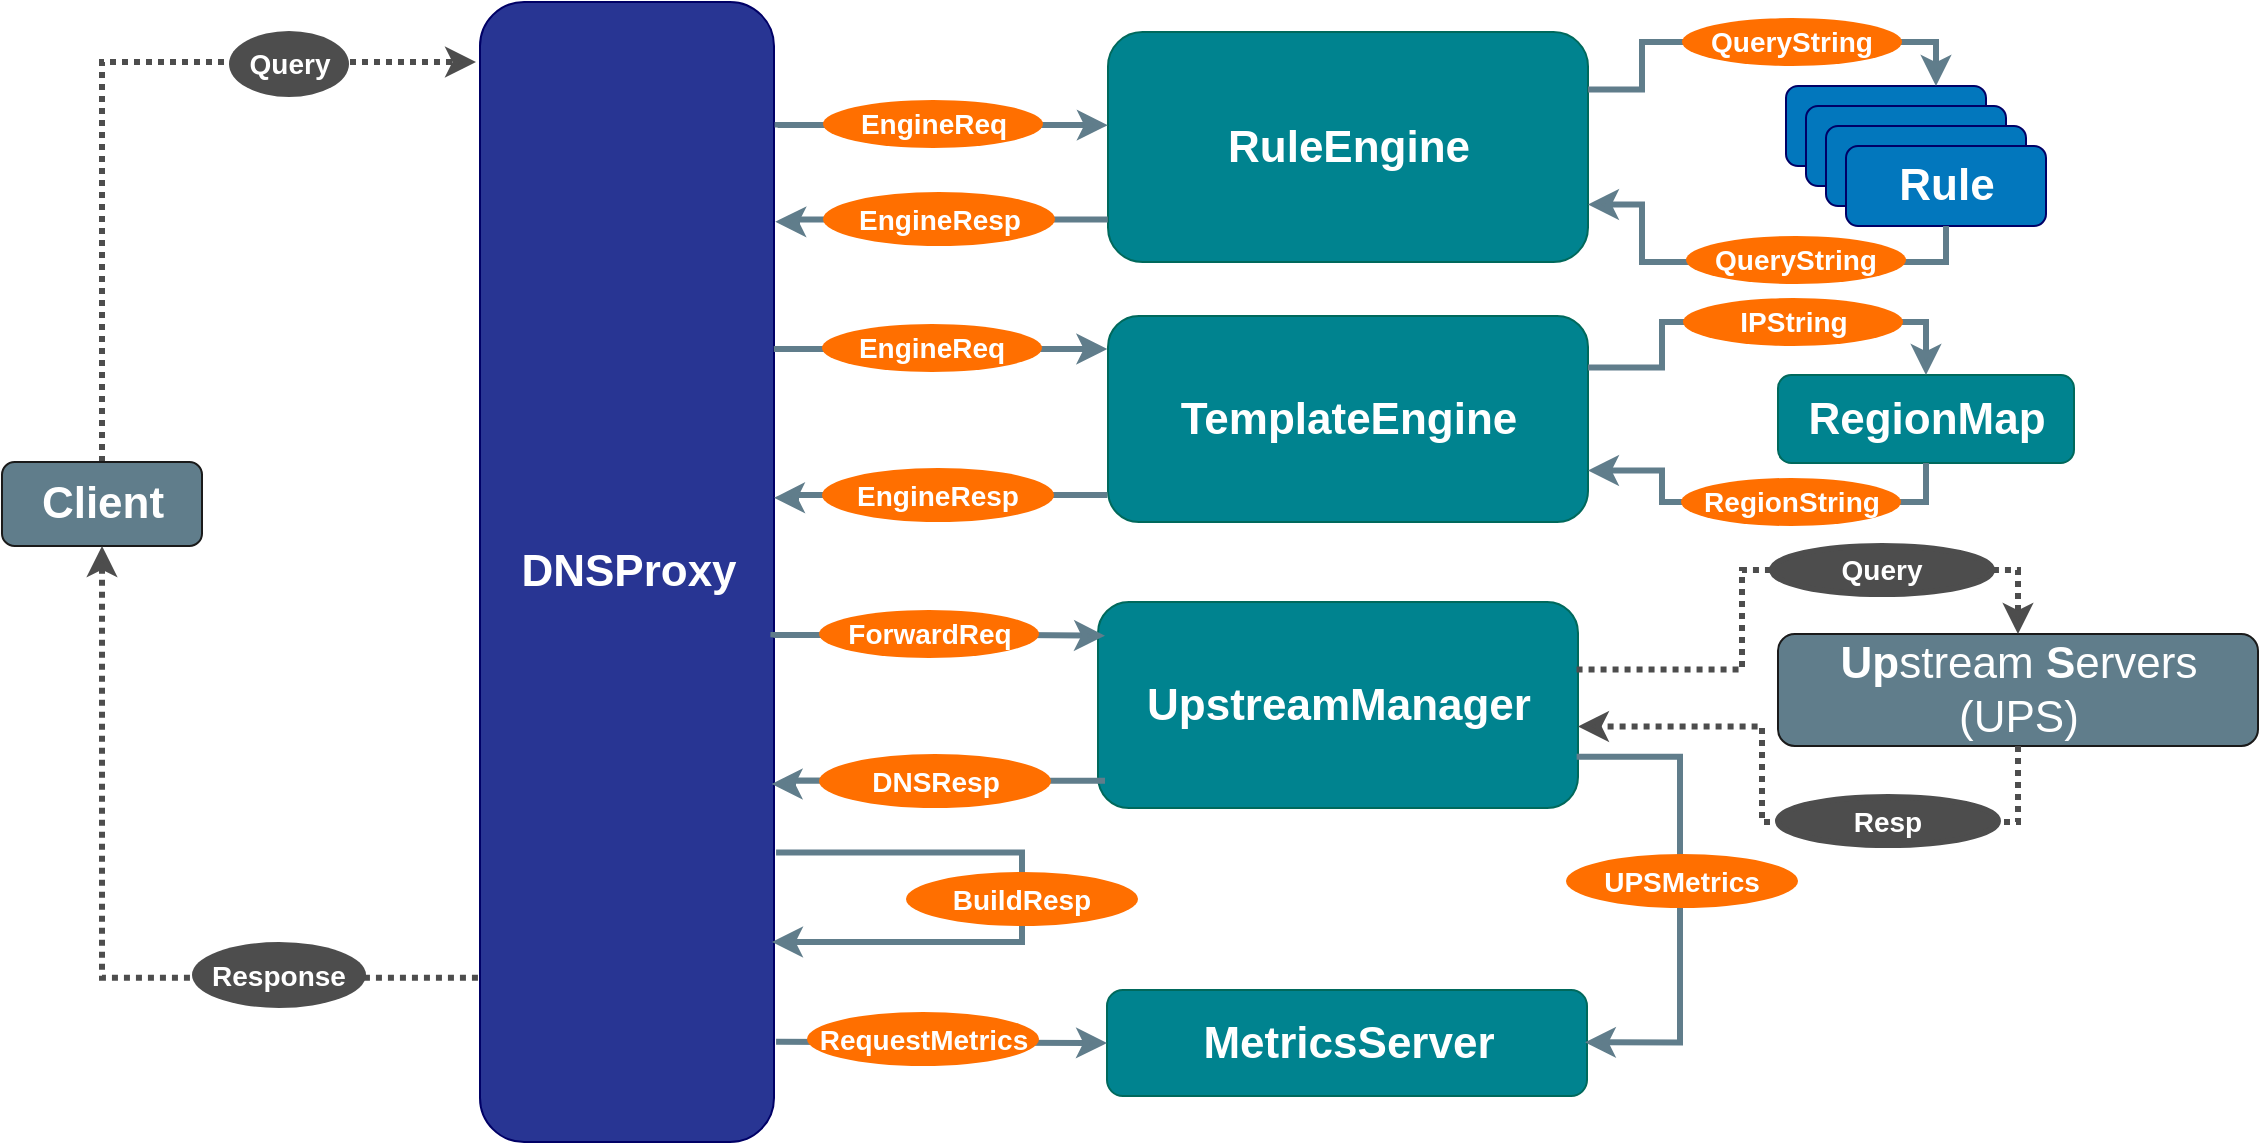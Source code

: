 <mxfile version="10.8.9" type="github"><diagram id="wGjyExzudLU_aMJ3NH6u" name="Page-1"><mxGraphModel dx="1394" dy="-324" grid="1" gridSize="10" guides="1" tooltips="1" connect="1" arrows="1" fold="1" page="1" pageScale="1" pageWidth="850" pageHeight="1100" math="0" shadow="0"><root><mxCell id="0"/><mxCell id="1" parent="0"/><mxCell id="iM7gkydmqoXoumoL_p6v-25" value="&lt;span&gt;DNSProxy&lt;/span&gt;&lt;br&gt;" style="rounded=1;fillColor=#283593;strokeColor=#000066;strokeWidth=1;shadow=0;html=1;fontColor=#FFFFFF;fontStyle=1;fontSize=22;horizontal=1;verticalAlign=middle;" vertex="1" parent="1"><mxGeometry x="249" y="1660" width="147" height="570" as="geometry"/></mxCell><mxCell id="iM7gkydmqoXoumoL_p6v-28" style="edgeStyle=orthogonalEdgeStyle;rounded=0;orthogonalLoop=1;jettySize=auto;html=1;labelBackgroundColor=#F44336;fontSize=12;fontColor=#FFFFFF;strokeWidth=3;strokeColor=#4D4D4D;shadow=0;exitX=0.5;exitY=0;exitDx=0;exitDy=0;dashed=1;dashPattern=1 1;" edge="1" parent="1" source="iM7gkydmqoXoumoL_p6v-31"><mxGeometry relative="1" as="geometry"><mxPoint x="40" y="1680" as="sourcePoint"/><mxPoint x="247" y="1690" as="targetPoint"/><Array as="points"><mxPoint x="60" y="1690"/><mxPoint x="247" y="1690"/></Array></mxGeometry></mxCell><mxCell id="iM7gkydmqoXoumoL_p6v-29" value="TemplateEngine&lt;br&gt;" style="rounded=1;fillColor=#00838f;strokeColor=#00695C;strokeWidth=1;shadow=0;html=1;fontColor=#FFFFFF;fontStyle=1;fontSize=22;horizontal=1;verticalAlign=middle;" vertex="1" parent="1"><mxGeometry x="563" y="1817" width="240" height="103" as="geometry"/></mxCell><mxCell id="iM7gkydmqoXoumoL_p6v-30" value="RuleEngine&lt;br&gt;" style="rounded=1;fillColor=#00838f;strokeColor=#00695C;strokeWidth=1;shadow=0;html=1;fontColor=#FFFFFF;fontStyle=1;fontSize=22;horizontal=1;verticalAlign=middle;" vertex="1" parent="1"><mxGeometry x="563" y="1675" width="240" height="115" as="geometry"/></mxCell><mxCell id="iM7gkydmqoXoumoL_p6v-31" value="Client&lt;br&gt;" style="rounded=1;fillColor=#607D8B;strokeColor=#1A1A1A;strokeWidth=1;shadow=0;html=1;fontColor=#FFFFFF;fontStyle=1;fontSize=22;horizontal=1;verticalAlign=middle;" vertex="1" parent="1"><mxGeometry x="10" y="1890" width="100" height="42" as="geometry"/></mxCell><mxCell id="iM7gkydmqoXoumoL_p6v-27" value="Query&lt;br style=&quot;font-size: 14px;&quot;&gt;" style="ellipse;whiteSpace=wrap;html=1;shadow=0;fontFamily=Helvetica;fontSize=14;fontColor=#FFFFFF;align=center;strokeWidth=3;fillColor=#4D4D4D;strokeColor=none;fontStyle=1" vertex="1" parent="1"><mxGeometry x="123.5" y="1674.5" width="60" height="33" as="geometry"/></mxCell><mxCell id="iM7gkydmqoXoumoL_p6v-42" style="edgeStyle=orthogonalEdgeStyle;rounded=0;orthogonalLoop=1;jettySize=auto;html=1;entryX=1;entryY=0.158;entryDx=0;entryDy=0;labelBackgroundColor=#F44336;fontSize=12;fontColor=#FFFFFF;strokeWidth=3;strokeColor=#607D8B;shadow=0;exitX=0;exitY=0.75;exitDx=0;exitDy=0;entryPerimeter=0;" edge="1" parent="1"><mxGeometry relative="1" as="geometry"><mxPoint x="562.667" y="1906.5" as="sourcePoint"/><mxPoint x="396" y="1907.929" as="targetPoint"/><Array as="points"><mxPoint x="407" y="1906.5"/><mxPoint x="407" y="1908.5"/></Array></mxGeometry></mxCell><mxCell id="iM7gkydmqoXoumoL_p6v-43" style="edgeStyle=orthogonalEdgeStyle;rounded=0;orthogonalLoop=1;jettySize=auto;html=1;entryX=0;entryY=0.25;entryDx=0;entryDy=0;labelBackgroundColor=#F44336;fontSize=12;fontColor=#FFFFFF;strokeWidth=3;strokeColor=#607D8B;shadow=0;exitX=1.009;exitY=0.08;exitDx=0;exitDy=0;exitPerimeter=0;" edge="1" parent="1"><mxGeometry relative="1" as="geometry"><mxPoint x="397.429" y="1834.929" as="sourcePoint"/><mxPoint x="562.667" y="1833.5" as="targetPoint"/><Array as="points"><mxPoint x="397" y="1833.5"/><mxPoint x="520" y="1833.5"/></Array></mxGeometry></mxCell><mxCell id="iM7gkydmqoXoumoL_p6v-44" value="EngineResp&lt;br style=&quot;font-size: 14px;&quot;&gt;" style="ellipse;whiteSpace=wrap;html=1;shadow=0;fontFamily=Helvetica;fontSize=14;fontColor=#FFFFFF;align=center;strokeWidth=3;fillColor=#ff6f00;strokeColor=none;fontStyle=1" vertex="1" parent="1"><mxGeometry x="420" y="1893" width="116" height="27" as="geometry"/></mxCell><mxCell id="iM7gkydmqoXoumoL_p6v-45" value="EngineReq&lt;br style=&quot;font-size: 14px;&quot;&gt;" style="ellipse;whiteSpace=wrap;html=1;shadow=0;fontFamily=Helvetica;fontSize=14;fontColor=#FFFFFF;align=center;strokeWidth=3;fillColor=#ff6f00;strokeColor=none;fontStyle=1" vertex="1" parent="1"><mxGeometry x="420" y="1821" width="110" height="24" as="geometry"/></mxCell><mxCell id="iM7gkydmqoXoumoL_p6v-46" style="edgeStyle=orthogonalEdgeStyle;rounded=0;orthogonalLoop=1;jettySize=auto;html=1;entryX=1;entryY=0.158;entryDx=0;entryDy=0;labelBackgroundColor=#F44336;fontSize=12;fontColor=#FFFFFF;strokeWidth=3;strokeColor=#607D8B;shadow=0;exitX=0;exitY=0.75;exitDx=0;exitDy=0;entryPerimeter=0;" edge="1" parent="1"><mxGeometry relative="1" as="geometry"><mxPoint x="562.929" y="1768.714" as="sourcePoint"/><mxPoint x="396.643" y="1769.857" as="targetPoint"/><Array as="points"><mxPoint x="407.5" y="1768.5"/><mxPoint x="407.5" y="1770.5"/></Array></mxGeometry></mxCell><mxCell id="iM7gkydmqoXoumoL_p6v-47" style="edgeStyle=orthogonalEdgeStyle;rounded=0;orthogonalLoop=1;jettySize=auto;html=1;entryX=0;entryY=0.25;entryDx=0;entryDy=0;labelBackgroundColor=#F44336;fontSize=12;fontColor=#FFFFFF;strokeWidth=3;strokeColor=#607D8B;shadow=0;exitX=1.009;exitY=0.08;exitDx=0;exitDy=0;exitPerimeter=0;" edge="1" parent="1"><mxGeometry relative="1" as="geometry"><mxPoint x="397.786" y="1722.714" as="sourcePoint"/><mxPoint x="562.929" y="1721.571" as="targetPoint"/><Array as="points"><mxPoint x="397.5" y="1721.5"/><mxPoint x="520.5" y="1721.5"/></Array></mxGeometry></mxCell><mxCell id="iM7gkydmqoXoumoL_p6v-48" value="EngineResp&lt;br style=&quot;font-size: 14px;&quot;&gt;" style="ellipse;whiteSpace=wrap;html=1;shadow=0;fontFamily=Helvetica;fontSize=14;fontColor=#FFFFFF;align=center;strokeWidth=3;fillColor=#ff6f00;strokeColor=none;fontStyle=1" vertex="1" parent="1"><mxGeometry x="420.5" y="1755" width="116" height="27" as="geometry"/></mxCell><mxCell id="iM7gkydmqoXoumoL_p6v-49" value="EngineReq&lt;br style=&quot;font-size: 14px;&quot;&gt;" style="ellipse;whiteSpace=wrap;html=1;shadow=0;fontFamily=Helvetica;fontSize=14;fontColor=#FFFFFF;align=center;strokeWidth=3;fillColor=#ff6f00;strokeColor=none;fontStyle=1" vertex="1" parent="1"><mxGeometry x="420.5" y="1709" width="110" height="24" as="geometry"/></mxCell><mxCell id="iM7gkydmqoXoumoL_p6v-54" value="" style="group" vertex="1" connectable="0" parent="1"><mxGeometry x="902" y="1702" width="130" height="70" as="geometry"/></mxCell><mxCell id="iM7gkydmqoXoumoL_p6v-50" value="Rule&lt;br&gt;" style="rounded=1;fillColor=#0277bd;strokeColor=#000066;strokeWidth=1;shadow=0;html=1;fontColor=#FFFFFF;fontStyle=1;fontSize=22;horizontal=1;verticalAlign=middle;" vertex="1" parent="iM7gkydmqoXoumoL_p6v-54"><mxGeometry width="100" height="40" as="geometry"/></mxCell><mxCell id="iM7gkydmqoXoumoL_p6v-51" value="Rule&lt;br&gt;" style="rounded=1;fillColor=#0277bd;strokeColor=#000066;strokeWidth=1;shadow=0;html=1;fontColor=#FFFFFF;fontStyle=1;fontSize=22;horizontal=1;verticalAlign=middle;" vertex="1" parent="iM7gkydmqoXoumoL_p6v-54"><mxGeometry x="10" y="10" width="100" height="40" as="geometry"/></mxCell><mxCell id="iM7gkydmqoXoumoL_p6v-52" value="Rule&lt;br&gt;" style="rounded=1;fillColor=#0277bd;strokeColor=#000066;strokeWidth=1;shadow=0;html=1;fontColor=#FFFFFF;fontStyle=1;fontSize=22;horizontal=1;verticalAlign=middle;" vertex="1" parent="iM7gkydmqoXoumoL_p6v-54"><mxGeometry x="20" y="20" width="100" height="40" as="geometry"/></mxCell><mxCell id="iM7gkydmqoXoumoL_p6v-53" value="Rule&lt;br&gt;" style="rounded=1;fillColor=#0277bd;strokeColor=#000066;strokeWidth=1;shadow=0;html=1;fontColor=#FFFFFF;fontStyle=1;fontSize=22;horizontal=1;verticalAlign=middle;" vertex="1" parent="iM7gkydmqoXoumoL_p6v-54"><mxGeometry x="30" y="30" width="100" height="40" as="geometry"/></mxCell><mxCell id="iM7gkydmqoXoumoL_p6v-55" style="edgeStyle=orthogonalEdgeStyle;rounded=0;orthogonalLoop=1;jettySize=auto;html=1;labelBackgroundColor=#F44336;fontSize=12;fontColor=#FFFFFF;strokeWidth=3;strokeColor=#607D8B;shadow=0;exitX=1;exitY=0.25;exitDx=0;exitDy=0;entryX=0.75;entryY=0;entryDx=0;entryDy=0;" edge="1" parent="1" source="iM7gkydmqoXoumoL_p6v-30" target="iM7gkydmqoXoumoL_p6v-50"><mxGeometry relative="1" as="geometry"><mxPoint x="870" y="1810" as="sourcePoint"/><mxPoint x="1000" y="1730" as="targetPoint"/><Array as="points"><mxPoint x="830" y="1704"/><mxPoint x="830" y="1680"/><mxPoint x="977" y="1680"/></Array></mxGeometry></mxCell><mxCell id="iM7gkydmqoXoumoL_p6v-56" value="QueryString&lt;br style=&quot;font-size: 14px;&quot;&gt;" style="ellipse;whiteSpace=wrap;html=1;shadow=0;fontFamily=Helvetica;fontSize=14;fontColor=#FFFFFF;align=center;strokeWidth=3;fillColor=#ff6f00;strokeColor=none;fontStyle=1" vertex="1" parent="1"><mxGeometry x="850" y="1668" width="110" height="24" as="geometry"/></mxCell><mxCell id="iM7gkydmqoXoumoL_p6v-58" style="edgeStyle=orthogonalEdgeStyle;rounded=0;orthogonalLoop=1;jettySize=auto;html=1;labelBackgroundColor=#F44336;fontSize=12;fontColor=#FFFFFF;strokeWidth=3;strokeColor=#607D8B;shadow=0;exitX=0.5;exitY=1;exitDx=0;exitDy=0;entryX=1;entryY=0.75;entryDx=0;entryDy=0;" edge="1" parent="1" source="iM7gkydmqoXoumoL_p6v-53" target="iM7gkydmqoXoumoL_p6v-30"><mxGeometry relative="1" as="geometry"><mxPoint x="813.138" y="1713.621" as="sourcePoint"/><mxPoint x="962.103" y="1712.241" as="targetPoint"/><Array as="points"><mxPoint x="982" y="1790"/><mxPoint x="830" y="1790"/><mxPoint x="830" y="1762"/></Array></mxGeometry></mxCell><mxCell id="iM7gkydmqoXoumoL_p6v-59" value="QueryString&lt;br style=&quot;font-size: 14px;&quot;&gt;" style="ellipse;whiteSpace=wrap;html=1;shadow=0;fontFamily=Helvetica;fontSize=14;fontColor=#FFFFFF;align=center;strokeWidth=3;fillColor=#ff6f00;strokeColor=none;fontStyle=1" vertex="1" parent="1"><mxGeometry x="852" y="1777" width="110" height="24" as="geometry"/></mxCell><mxCell id="iM7gkydmqoXoumoL_p6v-60" value="RegionMap&lt;br&gt;" style="rounded=1;fillColor=#00838f;strokeColor=#00695C;strokeWidth=1;shadow=0;html=1;fontColor=#FFFFFF;fontStyle=1;fontSize=22;horizontal=1;verticalAlign=middle;" vertex="1" parent="1"><mxGeometry x="898" y="1846.5" width="148" height="44" as="geometry"/></mxCell><mxCell id="iM7gkydmqoXoumoL_p6v-61" style="edgeStyle=orthogonalEdgeStyle;rounded=0;orthogonalLoop=1;jettySize=auto;html=1;labelBackgroundColor=#F44336;fontSize=12;fontColor=#FFFFFF;strokeWidth=3;strokeColor=#607D8B;shadow=0;exitX=1;exitY=0.25;exitDx=0;exitDy=0;entryX=0.5;entryY=0;entryDx=0;entryDy=0;" edge="1" parent="1" source="iM7gkydmqoXoumoL_p6v-29" target="iM7gkydmqoXoumoL_p6v-60"><mxGeometry relative="1" as="geometry"><mxPoint x="813.138" y="1713.621" as="sourcePoint"/><mxPoint x="986.931" y="1712.241" as="targetPoint"/><Array as="points"><mxPoint x="840" y="1843"/><mxPoint x="840" y="1820"/><mxPoint x="972" y="1820"/></Array></mxGeometry></mxCell><mxCell id="iM7gkydmqoXoumoL_p6v-62" value="IPString&lt;br style=&quot;font-size: 14px&quot;&gt;" style="ellipse;whiteSpace=wrap;html=1;shadow=0;fontFamily=Helvetica;fontSize=14;fontColor=#FFFFFF;align=center;strokeWidth=3;fillColor=#ff6f00;strokeColor=none;fontStyle=1" vertex="1" parent="1"><mxGeometry x="850.5" y="1808" width="110" height="24" as="geometry"/></mxCell><mxCell id="iM7gkydmqoXoumoL_p6v-63" style="edgeStyle=orthogonalEdgeStyle;rounded=0;orthogonalLoop=1;jettySize=auto;html=1;labelBackgroundColor=#F44336;fontSize=12;fontColor=#FFFFFF;strokeWidth=3;strokeColor=#607D8B;shadow=0;exitX=0.5;exitY=1;exitDx=0;exitDy=0;entryX=1;entryY=0.75;entryDx=0;entryDy=0;" edge="1" parent="1" source="iM7gkydmqoXoumoL_p6v-60" target="iM7gkydmqoXoumoL_p6v-29"><mxGeometry relative="1" as="geometry"><mxPoint x="813.138" y="1852.931" as="sourcePoint"/><mxPoint x="982.103" y="1856.379" as="targetPoint"/><Array as="points"><mxPoint x="972" y="1910"/><mxPoint x="840" y="1910"/><mxPoint x="840" y="1894"/></Array></mxGeometry></mxCell><mxCell id="iM7gkydmqoXoumoL_p6v-64" value="RegionString&lt;br style=&quot;font-size: 14px&quot;&gt;" style="ellipse;whiteSpace=wrap;html=1;shadow=0;fontFamily=Helvetica;fontSize=14;fontColor=#FFFFFF;align=center;strokeWidth=3;fillColor=#ff6f00;strokeColor=none;fontStyle=1" vertex="1" parent="1"><mxGeometry x="849.5" y="1898" width="110" height="24" as="geometry"/></mxCell><mxCell id="iM7gkydmqoXoumoL_p6v-65" value="UpstreamManager&lt;br&gt;" style="rounded=1;fillColor=#00838f;strokeColor=#00695C;strokeWidth=1;shadow=0;html=1;fontColor=#FFFFFF;fontStyle=1;fontSize=22;horizontal=1;verticalAlign=middle;" vertex="1" parent="1"><mxGeometry x="558" y="1960" width="240" height="103" as="geometry"/></mxCell><mxCell id="iM7gkydmqoXoumoL_p6v-66" style="edgeStyle=orthogonalEdgeStyle;rounded=0;orthogonalLoop=1;jettySize=auto;html=1;entryX=1;entryY=0.158;entryDx=0;entryDy=0;labelBackgroundColor=#F44336;fontSize=12;fontColor=#FFFFFF;strokeWidth=3;strokeColor=#607D8B;shadow=0;exitX=0;exitY=0.75;exitDx=0;exitDy=0;entryPerimeter=0;" edge="1" parent="1"><mxGeometry relative="1" as="geometry"><mxPoint x="561.5" y="2049.333" as="sourcePoint"/><mxPoint x="394.833" y="2051" as="targetPoint"/><Array as="points"><mxPoint x="405.5" y="2049.5"/><mxPoint x="405.5" y="2051.5"/></Array></mxGeometry></mxCell><mxCell id="iM7gkydmqoXoumoL_p6v-67" style="edgeStyle=orthogonalEdgeStyle;rounded=0;orthogonalLoop=1;jettySize=auto;html=1;entryX=0;entryY=0.25;entryDx=0;entryDy=0;labelBackgroundColor=#F44336;fontSize=12;fontColor=#FFFFFF;strokeWidth=3;strokeColor=#607D8B;shadow=0;exitX=1.009;exitY=0.08;exitDx=0;exitDy=0;exitPerimeter=0;" edge="1" parent="1"><mxGeometry relative="1" as="geometry"><mxPoint x="395.667" y="1977.667" as="sourcePoint"/><mxPoint x="561.5" y="1976.833" as="targetPoint"/><Array as="points"><mxPoint x="395.5" y="1976.5"/><mxPoint x="518.5" y="1976.5"/></Array></mxGeometry></mxCell><mxCell id="iM7gkydmqoXoumoL_p6v-68" value="DNSResp&lt;br style=&quot;font-size: 14px&quot;&gt;" style="ellipse;whiteSpace=wrap;html=1;shadow=0;fontFamily=Helvetica;fontSize=14;fontColor=#FFFFFF;align=center;strokeWidth=3;fillColor=#ff6f00;strokeColor=none;fontStyle=1" vertex="1" parent="1"><mxGeometry x="418.5" y="2036" width="116" height="27" as="geometry"/></mxCell><mxCell id="iM7gkydmqoXoumoL_p6v-69" value="ForwardReq&lt;br style=&quot;font-size: 14px&quot;&gt;" style="ellipse;whiteSpace=wrap;html=1;shadow=0;fontFamily=Helvetica;fontSize=14;fontColor=#FFFFFF;align=center;strokeWidth=3;fillColor=#ff6f00;strokeColor=none;fontStyle=1" vertex="1" parent="1"><mxGeometry x="418.5" y="1964" width="110" height="24" as="geometry"/></mxCell><mxCell id="iM7gkydmqoXoumoL_p6v-70" style="edgeStyle=orthogonalEdgeStyle;rounded=0;orthogonalLoop=1;jettySize=auto;html=1;entryX=0.5;entryY=1;entryDx=0;entryDy=0;labelBackgroundColor=#F44336;fontSize=12;fontColor=#FFFFFF;strokeWidth=3;strokeColor=#4D4D4D;shadow=0;exitX=-0.007;exitY=0.856;exitDx=0;exitDy=0;exitPerimeter=0;dashed=1;dashPattern=1 1;" edge="1" parent="1" source="iM7gkydmqoXoumoL_p6v-25" target="iM7gkydmqoXoumoL_p6v-31"><mxGeometry relative="1" as="geometry"><mxPoint x="225" y="1918.333" as="sourcePoint"/><mxPoint x="58.333" y="1920" as="targetPoint"/><Array as="points"><mxPoint x="60" y="2148"/></Array></mxGeometry></mxCell><mxCell id="iM7gkydmqoXoumoL_p6v-71" value="Response&lt;br style=&quot;font-size: 14px&quot;&gt;" style="ellipse;whiteSpace=wrap;html=1;shadow=0;fontFamily=Helvetica;fontSize=14;fontColor=#FFFFFF;align=center;strokeWidth=3;fillColor=#4D4D4D;strokeColor=none;fontStyle=1" vertex="1" parent="1"><mxGeometry x="105" y="2130" width="87" height="33" as="geometry"/></mxCell><mxCell id="iM7gkydmqoXoumoL_p6v-72" style="edgeStyle=orthogonalEdgeStyle;rounded=0;orthogonalLoop=1;jettySize=auto;html=1;labelBackgroundColor=#F44336;fontSize=12;fontColor=#FFFFFF;strokeWidth=3;strokeColor=#607D8B;shadow=0;exitX=1.007;exitY=0.746;exitDx=0;exitDy=0;exitPerimeter=0;" edge="1" parent="1" source="iM7gkydmqoXoumoL_p6v-25"><mxGeometry relative="1" as="geometry"><mxPoint x="566.833" y="2140.167" as="sourcePoint"/><mxPoint x="395" y="2130" as="targetPoint"/><Array as="points"><mxPoint x="520" y="2085"/><mxPoint x="520" y="2130"/><mxPoint x="395" y="2130"/></Array></mxGeometry></mxCell><mxCell id="iM7gkydmqoXoumoL_p6v-73" value="BuildResp&lt;br style=&quot;font-size: 14px&quot;&gt;" style="ellipse;whiteSpace=wrap;html=1;shadow=0;fontFamily=Helvetica;fontSize=14;fontColor=#FFFFFF;align=center;strokeWidth=3;fillColor=#ff6f00;strokeColor=none;fontStyle=1" vertex="1" parent="1"><mxGeometry x="462" y="2095" width="116" height="27" as="geometry"/></mxCell><mxCell id="iM7gkydmqoXoumoL_p6v-74" value="MetricsServer&lt;br&gt;" style="rounded=1;fillColor=#00838f;strokeColor=#00695C;strokeWidth=1;shadow=0;html=1;fontColor=#FFFFFF;fontStyle=1;fontSize=22;horizontal=1;verticalAlign=middle;" vertex="1" parent="1"><mxGeometry x="562.5" y="2154" width="240" height="53" as="geometry"/></mxCell><mxCell id="iM7gkydmqoXoumoL_p6v-75" style="edgeStyle=orthogonalEdgeStyle;rounded=0;orthogonalLoop=1;jettySize=auto;html=1;labelBackgroundColor=#F44336;fontSize=12;fontColor=#FFFFFF;strokeWidth=3;strokeColor=#607D8B;shadow=0;exitX=1.007;exitY=0.912;exitDx=0;exitDy=0;exitPerimeter=0;entryX=0;entryY=0.5;entryDx=0;entryDy=0;" edge="1" parent="1" source="iM7gkydmqoXoumoL_p6v-25" target="iM7gkydmqoXoumoL_p6v-74"><mxGeometry relative="1" as="geometry"><mxPoint x="427" y="2154" as="sourcePoint"/><mxPoint x="425" y="2199" as="targetPoint"/><Array as="points"><mxPoint x="397" y="2181"/></Array></mxGeometry></mxCell><mxCell id="iM7gkydmqoXoumoL_p6v-77" value="RequestMetrics&lt;br style=&quot;font-size: 14px&quot;&gt;" style="ellipse;whiteSpace=wrap;html=1;shadow=0;fontFamily=Helvetica;fontSize=14;fontColor=#FFFFFF;align=center;strokeWidth=3;fillColor=#ff6f00;strokeColor=none;fontStyle=1" vertex="1" parent="1"><mxGeometry x="412.5" y="2165" width="116" height="27" as="geometry"/></mxCell><mxCell id="iM7gkydmqoXoumoL_p6v-79" style="edgeStyle=orthogonalEdgeStyle;rounded=0;orthogonalLoop=1;jettySize=auto;html=1;labelBackgroundColor=#F44336;fontSize=12;fontColor=#FFFFFF;strokeWidth=3;strokeColor=#607D8B;shadow=0;entryX=1;entryY=0.5;entryDx=0;entryDy=0;exitX=1;exitY=0.75;exitDx=0;exitDy=0;" edge="1" parent="1"><mxGeometry relative="1" as="geometry"><mxPoint x="797.31" y="2037.414" as="sourcePoint"/><mxPoint x="801.448" y="2180.172" as="targetPoint"/><Array as="points"><mxPoint x="849" y="2037"/><mxPoint x="849" y="2180"/></Array></mxGeometry></mxCell><mxCell id="iM7gkydmqoXoumoL_p6v-78" value="UPSMetrics&lt;br style=&quot;font-size: 14px&quot;&gt;" style="ellipse;whiteSpace=wrap;html=1;shadow=0;fontFamily=Helvetica;fontSize=14;fontColor=#FFFFFF;align=center;strokeWidth=3;fillColor=#ff6f00;strokeColor=none;fontStyle=1" vertex="1" parent="1"><mxGeometry x="792" y="2086" width="116" height="27" as="geometry"/></mxCell><mxCell id="iM7gkydmqoXoumoL_p6v-81" value="Up&lt;span style=&quot;font-weight: normal&quot;&gt;stream &lt;/span&gt;S&lt;span style=&quot;font-weight: normal&quot;&gt;ervers&lt;br&gt;(UPS)&lt;/span&gt;&lt;br&gt;" style="rounded=1;fillColor=#607D8B;strokeColor=#1A1A1A;strokeWidth=1;shadow=0;html=1;fontColor=#FFFFFF;fontStyle=1;fontSize=22;horizontal=1;verticalAlign=middle;" vertex="1" parent="1"><mxGeometry x="898" y="1976" width="240" height="56" as="geometry"/></mxCell><mxCell id="iM7gkydmqoXoumoL_p6v-82" style="edgeStyle=orthogonalEdgeStyle;rounded=0;orthogonalLoop=1;jettySize=auto;html=1;labelBackgroundColor=#F44336;fontSize=12;fontColor=#FFFFFF;strokeWidth=3;strokeColor=#4D4D4D;shadow=0;exitX=0.997;exitY=0.328;exitDx=0;exitDy=0;entryX=0.5;entryY=0;entryDx=0;entryDy=0;exitPerimeter=0;dashed=1;dashPattern=1 1;" edge="1" parent="1" source="iM7gkydmqoXoumoL_p6v-65" target="iM7gkydmqoXoumoL_p6v-81"><mxGeometry relative="1" as="geometry"><mxPoint x="813.5" y="1967" as="sourcePoint"/><mxPoint x="982.667" y="1970.333" as="targetPoint"/><Array as="points"><mxPoint x="880" y="1994"/><mxPoint x="880" y="1944"/><mxPoint x="1018" y="1944"/></Array></mxGeometry></mxCell><mxCell id="iM7gkydmqoXoumoL_p6v-83" value="Query&lt;br style=&quot;font-size: 14px&quot;&gt;" style="ellipse;whiteSpace=wrap;html=1;shadow=0;fontFamily=Helvetica;fontSize=14;fontColor=#FFFFFF;align=center;strokeWidth=3;fillColor=#4D4D4D;strokeColor=#4D4D4D;fontStyle=1" vertex="1" parent="1"><mxGeometry x="895" y="1932" width="110" height="24" as="geometry"/></mxCell><mxCell id="iM7gkydmqoXoumoL_p6v-84" style="edgeStyle=orthogonalEdgeStyle;rounded=0;orthogonalLoop=1;jettySize=auto;html=1;labelBackgroundColor=#F44336;fontSize=12;fontColor=#FFFFFF;strokeWidth=3;strokeColor=#4D4D4D;shadow=0;exitX=0.5;exitY=1;exitDx=0;exitDy=0;entryX=1;entryY=0.604;entryDx=0;entryDy=0;entryPerimeter=0;dashed=1;dashPattern=1 1;" edge="1" parent="1" source="iM7gkydmqoXoumoL_p6v-81" target="iM7gkydmqoXoumoL_p6v-65"><mxGeometry relative="1" as="geometry"><mxPoint x="1056.667" y="2092.5" as="sourcePoint"/><mxPoint x="887.5" y="2096.667" as="targetPoint"/><Array as="points"><mxPoint x="1018" y="2070"/><mxPoint x="890" y="2070"/><mxPoint x="890" y="2022"/></Array></mxGeometry></mxCell><mxCell id="iM7gkydmqoXoumoL_p6v-85" value="Resp&lt;br style=&quot;font-size: 14px&quot;&gt;" style="ellipse;whiteSpace=wrap;html=1;shadow=0;fontFamily=Helvetica;fontSize=14;fontColor=#FFFFFF;align=center;strokeWidth=3;fillColor=#4D4D4D;strokeColor=#4D4D4D;fontStyle=1" vertex="1" parent="1"><mxGeometry x="898" y="2057.5" width="110" height="24" as="geometry"/></mxCell></root></mxGraphModel></diagram></mxfile>
